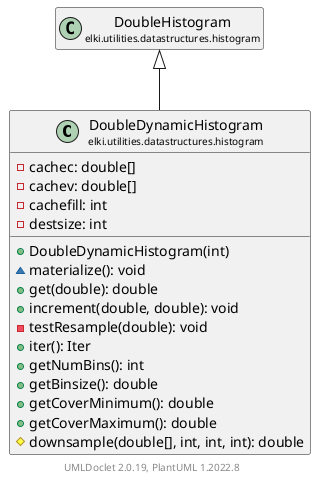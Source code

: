 @startuml
    remove .*\.(Instance|Par|Parameterizer|Factory)$
    set namespaceSeparator none
    hide empty fields
    hide empty methods

    class "<size:14>DoubleDynamicHistogram\n<size:10>elki.utilities.datastructures.histogram" as elki.utilities.datastructures.histogram.DoubleDynamicHistogram [[DoubleDynamicHistogram.html]] {
        -cachec: double[]
        -cachev: double[]
        -cachefill: int
        -destsize: int
        +DoubleDynamicHistogram(int)
        ~materialize(): void
        +get(double): double
        +increment(double, double): void
        -testResample(double): void
        +iter(): Iter
        +getNumBins(): int
        +getBinsize(): double
        +getCoverMinimum(): double
        +getCoverMaximum(): double
        #downsample(double[], int, int, int): double
    }

    class "<size:14>DoubleHistogram\n<size:10>elki.utilities.datastructures.histogram" as elki.utilities.datastructures.histogram.DoubleHistogram [[DoubleHistogram.html]]

    elki.utilities.datastructures.histogram.DoubleHistogram <|-- elki.utilities.datastructures.histogram.DoubleDynamicHistogram

    center footer UMLDoclet 2.0.19, PlantUML 1.2022.8
@enduml
